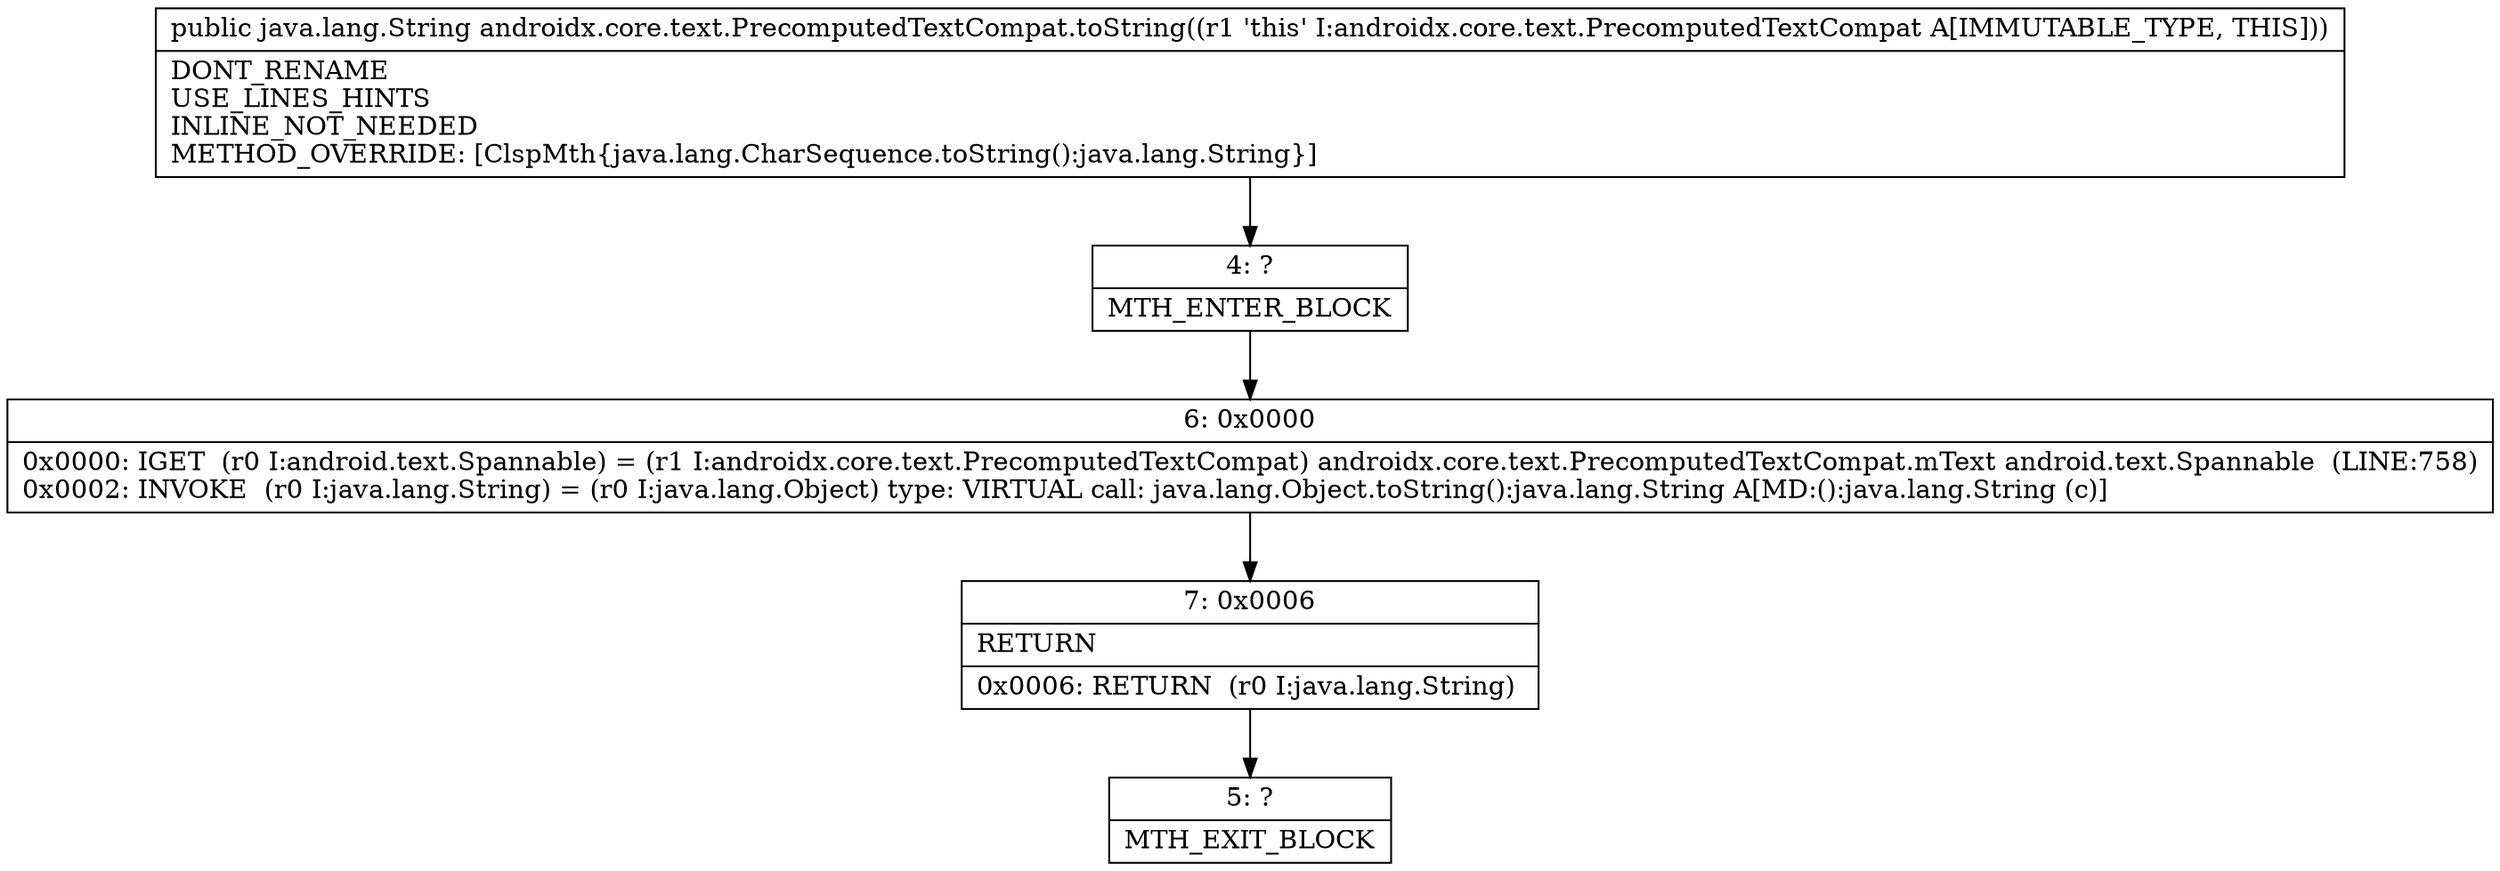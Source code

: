 digraph "CFG forandroidx.core.text.PrecomputedTextCompat.toString()Ljava\/lang\/String;" {
Node_4 [shape=record,label="{4\:\ ?|MTH_ENTER_BLOCK\l}"];
Node_6 [shape=record,label="{6\:\ 0x0000|0x0000: IGET  (r0 I:android.text.Spannable) = (r1 I:androidx.core.text.PrecomputedTextCompat) androidx.core.text.PrecomputedTextCompat.mText android.text.Spannable  (LINE:758)\l0x0002: INVOKE  (r0 I:java.lang.String) = (r0 I:java.lang.Object) type: VIRTUAL call: java.lang.Object.toString():java.lang.String A[MD:():java.lang.String (c)]\l}"];
Node_7 [shape=record,label="{7\:\ 0x0006|RETURN\l|0x0006: RETURN  (r0 I:java.lang.String) \l}"];
Node_5 [shape=record,label="{5\:\ ?|MTH_EXIT_BLOCK\l}"];
MethodNode[shape=record,label="{public java.lang.String androidx.core.text.PrecomputedTextCompat.toString((r1 'this' I:androidx.core.text.PrecomputedTextCompat A[IMMUTABLE_TYPE, THIS]))  | DONT_RENAME\lUSE_LINES_HINTS\lINLINE_NOT_NEEDED\lMETHOD_OVERRIDE: [ClspMth\{java.lang.CharSequence.toString():java.lang.String\}]\l}"];
MethodNode -> Node_4;Node_4 -> Node_6;
Node_6 -> Node_7;
Node_7 -> Node_5;
}

